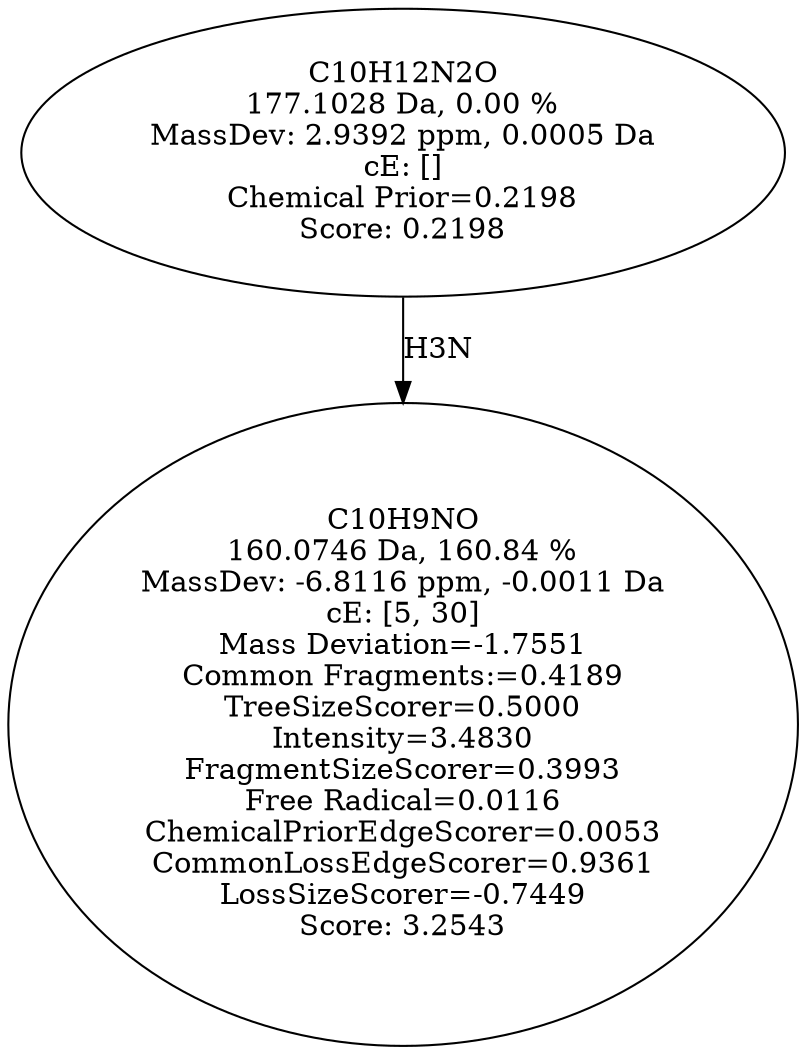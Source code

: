 strict digraph {
v1 [label="C10H9NO\n160.0746 Da, 160.84 %\nMassDev: -6.8116 ppm, -0.0011 Da\ncE: [5, 30]\nMass Deviation=-1.7551\nCommon Fragments:=0.4189\nTreeSizeScorer=0.5000\nIntensity=3.4830\nFragmentSizeScorer=0.3993\nFree Radical=0.0116\nChemicalPriorEdgeScorer=0.0053\nCommonLossEdgeScorer=0.9361\nLossSizeScorer=-0.7449\nScore: 3.2543"];
v2 [label="C10H12N2O\n177.1028 Da, 0.00 %\nMassDev: 2.9392 ppm, 0.0005 Da\ncE: []\nChemical Prior=0.2198\nScore: 0.2198"];
v2 -> v1 [label="H3N"];
}